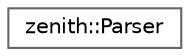 digraph "Graphical Class Hierarchy"
{
 // LATEX_PDF_SIZE
  bgcolor="transparent";
  edge [fontname=Helvetica,fontsize=10,labelfontname=Helvetica,labelfontsize=10];
  node [fontname=Helvetica,fontsize=10,shape=box,height=0.2,width=0.4];
  rankdir="LR";
  Node0 [id="Node000000",label="zenith::Parser",height=0.2,width=0.4,color="grey40", fillcolor="white", style="filled",URL="$classzenith_1_1_parser.html",tooltip=" "];
}
